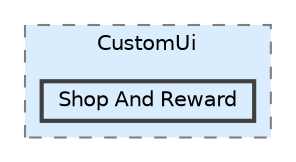 digraph "Q:/IdleWave/Projet/Assets/Scripts/RogueGenesia/CustomUi/Shop And Reward"
{
 // LATEX_PDF_SIZE
  bgcolor="transparent";
  edge [fontname=Helvetica,fontsize=10,labelfontname=Helvetica,labelfontsize=10];
  node [fontname=Helvetica,fontsize=10,shape=box,height=0.2,width=0.4];
  compound=true
  subgraph clusterdir_c193ef921add76824b294161aca7f763 {
    graph [ bgcolor="#daedff", pencolor="grey50", label="CustomUi", fontname=Helvetica,fontsize=10 style="filled,dashed", URL="dir_c193ef921add76824b294161aca7f763.html",tooltip=""]
  dir_5885916a5b689d7c6e8de0e126019dfb [label="Shop And Reward", fillcolor="#daedff", color="grey25", style="filled,bold", URL="dir_5885916a5b689d7c6e8de0e126019dfb.html",tooltip=""];
  }
}
